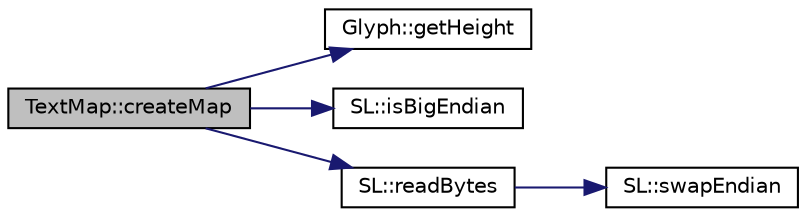 digraph "TextMap::createMap"
{
 // INTERACTIVE_SVG=YES
 // LATEX_PDF_SIZE
  edge [fontname="Helvetica",fontsize="10",labelfontname="Helvetica",labelfontsize="10"];
  node [fontname="Helvetica",fontsize="10",shape=record];
  rankdir="LR";
  Node1 [label="TextMap::createMap",height=0.2,width=0.4,color="black", fillcolor="grey75", style="filled", fontcolor="black",tooltip=" "];
  Node1 -> Node2 [color="midnightblue",fontsize="10",style="solid",fontname="Helvetica"];
  Node2 [label="Glyph::getHeight",height=0.2,width=0.4,color="black", fillcolor="white", style="filled",URL="$db/db4/struct_glyph.html#acde78c0f1f504ded10a319581b7ff8cf",tooltip=" "];
  Node1 -> Node3 [color="midnightblue",fontsize="10",style="solid",fontname="Helvetica"];
  Node3 [label="SL::isBigEndian",height=0.2,width=0.4,color="black", fillcolor="white", style="filled",URL="$d5/d71/namespace_s_l.html#acd198192c2f2a82dda867d588a4d60a1",tooltip=" "];
  Node1 -> Node4 [color="midnightblue",fontsize="10",style="solid",fontname="Helvetica"];
  Node4 [label="SL::readBytes",height=0.2,width=0.4,color="black", fillcolor="white", style="filled",URL="$d5/d71/namespace_s_l.html#addb3c1f99efa9625ddde4137a659306a",tooltip=" "];
  Node4 -> Node5 [color="midnightblue",fontsize="10",style="solid",fontname="Helvetica"];
  Node5 [label="SL::swapEndian",height=0.2,width=0.4,color="black", fillcolor="white", style="filled",URL="$d5/d71/namespace_s_l.html#aebfdfe445c38bfb5eed787b16283cf5e",tooltip=" "];
}
